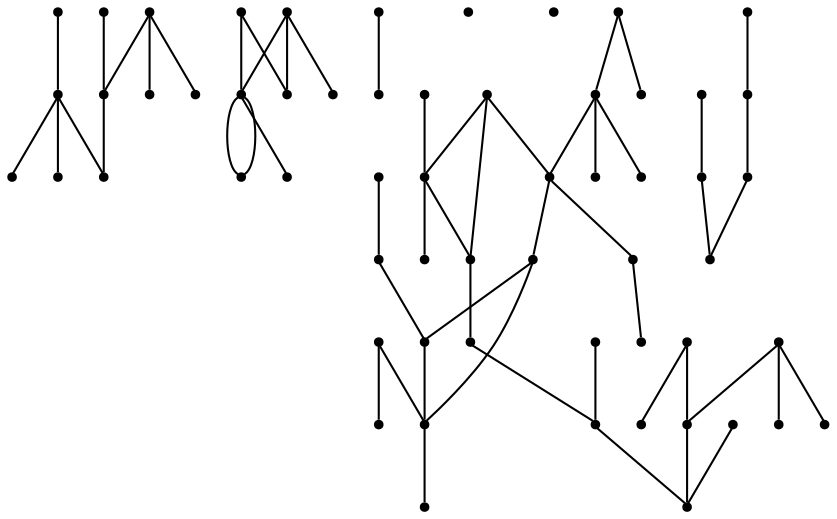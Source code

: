 graph {
  node [shape=point,comment="{\"directed\":false,\"doi\":\"10.1007/3-540-44541-2_5\",\"figure\":\"? (4)\"}"]

  v0 [pos="1716.9958114624023,1894.0271378659245"]
  v1 [pos="1702.1125157674155,1894.0271378659245"]
  v2 [pos="1702.1125157674155,1908.9129516287883"]
  v3 [pos="1687.2332890828452,1894.0271378659245"]
  v4 [pos="1687.2332890828452,1923.7944413735747"]
  v5 [pos="1672.3499933878584,1983.3290483888754"]
  v6 [pos="1657.4708938598633,1968.4432346260116"]
  v7 [pos="1642.591667175293,1968.4432346260116"]
  v8 [pos="1642.591667175293,1983.3290483888754"]
  v9 [pos="1642.591667175293,1953.5617448812252"]
  v10 [pos="1642.591667175293,1998.2105381336619"]
  v11 [pos="1627.7083714803061,1968.4432346260116"]
  v12 [pos="1612.8291447957358,1923.7944413735747"]
  v13 [pos="1612.8291447957358,1983.3290483888754"]
  v14 [pos="1612.8291447957358,1938.6760582953634"]
  v15 [pos="1597.9458491007488,1983.3290483888754"]
  v16 [pos="1597.9458491007488,1894.0271378659245"]
  v17 [pos="1597.9458491007488,1908.9129516287883"]
  v18 [pos="1583.0666224161785,1923.7944413735747"]
  v19 [pos="1583.0666224161785,1879.145648121138"]
  v20 [pos="1568.1875228881836,1923.7944413735747"]
  v21 [pos="1553.3042271931968,1879.145648121138"]
  v22 [pos="1553.3042271931968,1923.7944413735747"]
  v23 [pos="1553.3042271931968,1938.6760582953634"]
  v24 [pos="1553.3042271931968,1953.5617448812252"]
  v25 [pos="1538.4250005086265,1894.0271378659245"]
  v26 [pos="1538.4250005086265,1908.9129516287883"]
  v27 [pos="1538.4250005086265,1953.5617448812252"]
  v28 [pos="1523.5417048136394,1908.9129516287883"]
  v29 [pos="1523.5417048136394,1953.5617448812252"]
  v30 [pos="1523.5417048136394,1983.3290483888754"]
  v31 [pos="1523.5417048136394,1998.2105381336619"]
  v32 [pos="1508.662478129069,1908.9129516287883"]
  v33 [pos="1508.662478129069,1968.4432346260116"]
  v34 [pos="1493.7833786010742,1968.4432346260116"]
  v35 [pos="1478.8999557495117,1953.5617448812252"]
  v36 [pos="1478.8999557495117,1968.4432346260116"]
  v37 [pos="1478.8999557495117,1938.6760582953634"]
  v38 [pos="1464.020856221517,1953.5617448812252"]
  v39 [pos="1464.020856221517,1983.3290483888754"]
  v40 [pos="1449.13756052653,1983.3290483888754"]
  v41 [pos="1449.13756052653,1864.259834358274"]
  v42 [pos="1434.2583338419597,1864.259834358274"]
  v43 [pos="1434.2583338419597,1894.0271378659245"]
  v44 [pos="1434.2583338419597,1983.3290483888754"]
  v45 [pos="1434.2583338419597,1834.4967276916987"]
  v46 [pos="1434.2583338419597,1849.3783446134876"]
  v47 [pos="1434.2583338419597,1968.4432346260116"]
  v48 [pos="1434.2583338419597,1998.2105381336619"]
  v49 [pos="1419.3750381469727,1864.259834358274"]
  v50 [pos="1419.3750381469727,1983.3290483888754"]
  v51 [pos="1419.3750381469727,1879.145648121138"]
  v52 [pos="1404.4958114624023,1864.259834358274"]
  v53 [pos="1404.4958114624023,1894.0271378659245"]
  v54 [pos="1404.4958114624023,1879.145648121138"]
  v55 [pos="1404.4958114624023,1908.9129516287883"]
  v56 [pos="1404.4958114624023,1923.7944413735747"]
  v57 [pos="1389.6167119344077,1864.259834358274"]
  v58 [pos="1389.6167119344077,1894.0271378659245"]

  v0 -- v1 [id="-1",pos="1716.9958114624023,1894.0271378659245 1708.1250508626304,1894.0272014544255 1708.1250508626304,1894.0272014544255 1708.1250508626304,1894.0272014544255 1709.4582875569663,1894.0272014544255 1709.4582875569663,1894.0272014544255 1709.4582875569663,1894.0272014544255 1710.8333587646487,1891.6935034625883 1710.8333587646487,1891.6935034625883 1710.8333587646487,1891.6935034625883 1702.1125157674155,1894.0271378659245 1702.1125157674155,1894.0271378659245 1702.1125157674155,1894.0271378659245"]
  v57 -- v52 [id="-3",pos="1389.6167119344077,1864.259834358274 1398.4832763671875,1864.259897946775 1398.4832763671875,1864.259897946775 1398.4832763671875,1864.259897946775 1404.4958114624023,1864.259834358274 1404.4958114624023,1864.259834358274 1404.4958114624023,1864.259834358274"]
  v1 -- v4 [id="-5",pos="1702.1125157674155,1894.0271378659245 1702.1124521891277,1879.1455845326368 1702.1124521891277,1879.1455845326368 1702.1124521891277,1879.1455845326368 1731.874974568685,1879.1455845326368 1731.874974568685,1879.1455845326368 1731.874974568685,1879.1455845326368 1731.874974568685,1923.794504962076 1731.874974568685,1923.794504962076 1731.874974568685,1923.794504962076 1693.24582417806,1923.794504962076 1693.24582417806,1923.794504962076 1693.24582417806,1923.794504962076 1694.5791880289714,1923.794504962076 1694.5791880289714,1923.794504962076 1694.5791880289714,1923.794504962076 1695.9541320800784,1921.4608069702388 1695.9541320800784,1921.4608069702388 1695.9541320800784,1921.4608069702388 1687.2332890828452,1923.7944413735747 1687.2332890828452,1923.7944413735747 1687.2332890828452,1923.7944413735747"]
  v55 -- v56 [id="-6",pos="1404.4958114624023,1908.9129516287883 1402.1625518798828,1917.6350683876533 1402.1625518798828,1917.6350683876533 1402.1625518798828,1917.6350683876533 1406.8291982014975,1917.6350683876533 1406.8291982014975,1917.6350683876533 1406.8291982014975,1917.6350683876533 1402.1625518798828,1917.6350683876533 1402.1625518798828,1917.6350683876533 1402.1625518798828,1917.6350683876533 1404.4958114624023,1923.7944413735747 1404.4958114624023,1923.7944413735747 1404.4958114624023,1923.7944413735747"]
  v53 -- v54 [id="-7",pos="1404.4958114624023,1894.0271378659245 1406.8291982014975,1885.3048939300572 1406.8291982014975,1885.3048939300572 1406.8291982014975,1885.3048939300572 1402.1625518798828,1885.3048939300572 1402.1625518798828,1885.3048939300572 1402.1625518798828,1885.3048939300572 1406.8291982014975,1885.3048939300572 1406.8291982014975,1885.3048939300572 1406.8291982014975,1885.3048939300572 1404.4958114624023,1879.145648121138 1404.4958114624023,1879.145648121138 1404.4958114624023,1879.145648121138"]
  v53 -- v43 [id="-8",pos="1404.4958114624023,1894.0271378659245 1428.2457987467449,1894.0272014544255 1428.2457987467449,1894.0272014544255 1428.2457987467449,1894.0272014544255 1434.2583338419597,1894.0271378659245 1434.2583338419597,1894.0271378659245 1434.2583338419597,1894.0271378659245"]
  v52 -- v49 [id="-9",pos="1404.4958114624023,1864.259834358274 1413.2166544596355,1866.5977927796876 1413.2166544596355,1866.5977927796876 1413.2166544596355,1866.5977927796876 1413.2166544596355,1866.5977927796876 1413.2166544596355,1866.5977927796876 1413.2166544596355,1866.5977927796876 1413.2166544596355,1861.926199954938 1413.2166544596355,1861.926199954938 1413.2166544596355,1861.926199954938 1419.3750381469727,1864.259834358274 1419.3750381469727,1864.259834358274 1419.3750381469727,1864.259834358274"]
  v51 -- v49 [id="-10",pos="1419.3750381469727,1879.145648121138 1419.374974568685,1870.2733353225804 1419.374974568685,1870.2733353225804 1419.374974568685,1870.2733353225804 1419.374974568685,1871.606913368488 1419.374974568685,1871.606913368488 1419.374974568685,1871.606913368488 1421.7124938964844,1872.982078294141 1421.7124938964844,1872.982078294141 1421.7124938964844,1872.982078294141 1419.3750381469727,1864.259834358274 1419.3750381469727,1864.259834358274 1419.3750381469727,1864.259834358274"]
  v50 -- v44 [id="-11",pos="1419.3750381469727,1983.3290483888754 1428.2457987467449,1983.324787959299 1428.2457987467449,1983.324787959299 1428.2457987467449,1983.324787959299 1426.912562052409,1983.324787959299 1426.912562052409,1983.324787959299 1426.912562052409,1983.324787959299 1425.5374908447266,1985.6626827922116 1425.5374908447266,1985.6626827922116 1425.5374908447266,1985.6626827922116 1434.2583338419597,1983.3290483888754 1434.2583338419597,1983.3290483888754 1434.2583338419597,1983.3290483888754"]
  v49 -- v42 [id="-12",pos="1419.3750381469727,1864.259834358274 1428.0999501546225,1866.5977927796876 1428.0999501546225,1866.5977927796876 1428.0999501546225,1866.5977927796876 1428.0999501546225,1861.926199954938 1428.0999501546225,1861.926199954938 1428.0999501546225,1861.926199954938 1428.0999501546225,1866.5977927796876 1428.0999501546225,1866.5977927796876 1428.0999501546225,1866.5977927796876 1434.2583338419597,1864.259834358274 1434.2583338419597,1864.259834358274 1434.2583338419597,1864.259834358274"]
  v47 -- v40 [id="-13",pos="1434.2583338419597,1968.4432346260116 1404.4958750406902,1968.4432982145127 1404.4958750406902,1968.4432982145127 1404.4958750406902,1968.4432982145127 1404.4958750406902,2013.0920914669496 1404.4958750406902,2013.0920914669496 1404.4958750406902,2013.0920914669496 1449.1374969482422,2013.0920914669496 1449.1374969482422,2013.0920914669496 1449.1374969482422,2013.0920914669496 1449.1374969482422,1989.3383525121067 1449.1374969482422,1989.3383525121067 1449.1374969482422,1989.3383525121067 1449.13756052653,1983.3290483888754 1449.13756052653,1983.3290483888754 1449.13756052653,1983.3290483888754"]
  v1 -- v2 [id="-14",pos="1702.1125157674155,1894.0271378659245 1699.7791290283205,1902.7493818017915 1699.7791290283205,1902.7493818017915 1699.7791290283205,1902.7493818017915 1704.445775349935,1902.7493818017915 1704.445775349935,1902.7493818017915 1704.445775349935,1902.7493818017915 1699.7791290283205,1902.7493818017915 1699.7791290283205,1902.7493818017915 1699.7791290283205,1902.7493818017915 1702.1125157674155,1908.9129516287883 1702.1125157674155,1908.9129516287883 1702.1125157674155,1908.9129516287883"]
  v44 -- v48 [id="-15",pos="1434.2583338419597,1983.3290483888754 1431.920878092448,1992.0512923247427 1431.920878092448,1992.0512923247427 1431.920878092448,1992.0512923247427 1431.920878092448,1992.0512923247427 1431.920878092448,1992.0512923247427 1431.920878092448,1992.0512923247427 1436.5917205810547,1992.0512923247427 1436.5917205810547,1992.0512923247427 1436.5917205810547,1992.0512923247427 1434.2583338419597,1998.2105381336619 1434.2583338419597,1998.2105381336619 1434.2583338419597,1998.2105381336619"]
  v47 -- v43 [id="-16",pos="1434.2583338419597,1968.4432346260116 1436.5917205810547,1959.7211178671466 1436.5917205810547,1959.7211178671466 1436.5917205810547,1959.7211178671466 1431.920878092448,1959.7211178671466 1431.920878092448,1959.7211178671466 1431.920878092448,1959.7211178671466 1436.5917205810547,1959.7211178671466 1436.5917205810547,1959.7211178671466 1436.5917205810547,1959.7211178671466 1434.2583338419597,1894.0271378659245 1434.2583338419597,1894.0271378659245 1434.2583338419597,1894.0271378659245"]
  v46 -- v45 [id="-18",pos="1434.2583338419597,1849.3783446134876 1436.5917205810547,1840.6561006776203 1436.5917205810547,1840.6561006776203 1436.5917205810547,1840.6561006776203 1431.920878092448,1840.6561006776203 1431.920878092448,1840.6561006776203 1431.920878092448,1840.6561006776203 1436.5917205810547,1840.6561006776203 1436.5917205810547,1840.6561006776203 1436.5917205810547,1840.6561006776203 1434.2583338419597,1834.4967276916987 1434.2583338419597,1834.4967276916987 1434.2583338419597,1834.4967276916987"]
  v44 -- v40 [id="-20",pos="1434.2583338419597,1983.3290483888754 1443.1250254313152,1983.324787959299 1443.1250254313152,1983.324787959299 1443.1250254313152,1983.324787959299 1449.13756052653,1983.3290483888754 1449.13756052653,1983.3290483888754 1449.13756052653,1983.3290483888754"]
  v43 -- v25 [id="-21",pos="1434.2583338419597,1894.0271378659245 1442.9791768391929,1896.3608994462627 1442.9791768391929,1896.3608994462627 1442.9791768391929,1896.3608994462627 1442.9791768391929,1896.3608994462627 1442.9791768391929,1896.3608994462627 1442.9791768391929,1896.3608994462627 1442.9791768391929,1891.6935034625883 1442.9791768391929,1891.6935034625883 1442.9791768391929,1891.6935034625883 1538.4250005086265,1894.0271378659245 1538.4250005086265,1894.0271378659245 1538.4250005086265,1894.0271378659245"]
  v46 -- v42 [id="-22",pos="1434.2583338419597,1849.3783446134876 1431.920878092448,1858.1005885493546 1431.920878092448,1858.1005885493546 1431.920878092448,1858.1005885493546 1436.5917205810547,1858.1005885493546 1436.5917205810547,1858.1005885493546 1436.5917205810547,1858.1005885493546 1431.920878092448,1858.1005885493546 1431.920878092448,1858.1005885493546 1431.920878092448,1858.1005885493546 1434.2583338419597,1864.259834358274 1434.2583338419597,1864.259834358274 1434.2583338419597,1864.259834358274"]
  v47 -- v44 [id="-23",pos="1434.2583338419597,1968.4432346260116 1431.920878092448,1977.1654785618787 1431.920878092448,1977.1654785618787 1431.920878092448,1977.1654785618787 1431.920878092448,1977.1654785618787 1431.920878092448,1977.1654785618787 1431.920878092448,1977.1654785618787 1436.5917205810547,1977.1654785618787 1436.5917205810547,1977.1654785618787 1436.5917205810547,1977.1654785618787 1434.2583338419597,1983.3290483888754 1434.2583338419597,1983.3290483888754 1434.2583338419597,1983.3290483888754"]
  v42 -- v41 [id="-24",pos="1434.2583338419597,1864.259834358274 1442.9791768391929,1866.5977927796876 1442.9791768391929,1866.5977927796876 1442.9791768391929,1866.5977927796876 1442.9791768391929,1866.5977927796876 1442.9791768391929,1866.5977927796876 1442.9791768391929,1866.5977927796876 1442.9791768391929,1861.926199954938 1442.9791768391929,1861.926199954938 1442.9791768391929,1861.926199954938 1449.13756052653,1864.259834358274 1449.13756052653,1864.259834358274 1449.13756052653,1864.259834358274"]
  v40 -- v39 [id="-25",pos="1449.13756052653,1983.3290483888754 1458.0083211263022,1983.324787959299 1458.0083211263022,1983.324787959299 1458.0083211263022,1983.324787959299 1456.670888264974,1983.324787959299 1456.670888264974,1983.324787959299 1456.670888264974,1983.324787959299 1455.2958170572917,1985.6626827922116 1455.2958170572917,1985.6626827922116 1455.2958170572917,1985.6626827922116 1464.020856221517,1983.3290483888754 1464.020856221517,1983.3290483888754 1464.020856221517,1983.3290483888754"]
  v39 -- v30 [id="-26",pos="1464.020856221517,1983.3290483888754 1472.74169921875,1985.6626827922116 1472.74169921875,1985.6626827922116 1472.74169921875,1985.6626827922116 1472.74169921875,1985.6626827922116 1472.74169921875,1985.6626827922116 1472.74169921875,1985.6626827922116 1472.74169921875,1980.9910899674621 1472.74169921875,1980.9910899674621 1472.74169921875,1980.9910899674621 1523.5417048136394,1983.3290483888754 1523.5417048136394,1983.3290483888754 1523.5417048136394,1983.3290483888754"]
  v36 -- v29 [id="-28",pos="1478.8999557495117,1968.4432346260116 1470.1791127522788,1966.1096002226757 1470.1791127522788,1966.1096002226757 1470.1791127522788,1966.1096002226757 1470.1791127522788,1966.1096002226757 1470.1791127522788,1966.1096002226757 1470.1791127522788,1966.1096002226757 1470.1791127522788,1970.7769962063498 1470.1791127522788,1970.7769962063498 1470.1791127522788,1970.7769962063498 1449.1374969482422,1968.4432982145127 1449.1374969482422,1968.4432982145127 1449.1374969482422,1968.4432982145127 1449.1374969482422,1923.794504962076 1449.1374969482422,1923.794504962076 1449.1374969482422,1923.794504962076 1523.5416412353516,1923.794504962076 1523.5416412353516,1923.794504962076 1523.5416412353516,1923.794504962076 1523.5417048136394,1953.5617448812252 1523.5417048136394,1953.5617448812252 1523.5417048136394,1953.5617448812252"]
  v35 -- v37 [id="-29",pos="1478.8999557495117,1953.5617448812252 1481.233342488607,1944.8353041042828 1481.233342488607,1944.8353041042828 1481.233342488607,1944.8353041042828 1476.5666961669922,1944.8353041042828 1476.5666961669922,1944.8353041042828 1476.5666961669922,1944.8353041042828 1481.233342488607,1944.8353041042828 1481.233342488607,1944.8353041042828 1481.233342488607,1944.8353041042828 1478.8999557495117,1938.6760582953634 1478.8999557495117,1938.6760582953634 1478.8999557495117,1938.6760582953634"]
  v35 -- v36 [id="-30",pos="1478.8999557495117,1953.5617448812252 1478.9000193277996,1962.4298608387073 1478.9000193277996,1962.4298608387073 1478.9000193277996,1962.4298608387073 1478.9000193277996,1961.0962827928 1478.9000193277996,1961.0962827928 1478.9000193277996,1961.0962827928 1476.5666961669922,1959.7211178671466 1476.5666961669922,1959.7211178671466 1476.5666961669922,1959.7211178671466 1478.8999557495117,1968.4432346260116 1478.8999557495117,1968.4432346260116 1478.8999557495117,1968.4432346260116"]
  v34 -- v33 [id="-31",pos="1493.7833786010742,1968.4432346260116 1502.5042215983074,1970.7769962063498 1502.5042215983074,1970.7769962063498 1502.5042215983074,1970.7769962063498 1502.5042215983074,1966.1096002226757 1502.5042215983074,1966.1096002226757 1502.5042215983074,1966.1096002226757 1502.5042215983074,1970.7769962063498 1502.5042215983074,1970.7769962063498 1502.5042215983074,1970.7769962063498 1508.662478129069,1968.4432346260116 1508.662478129069,1968.4432346260116 1508.662478129069,1968.4432346260116"]
  v32 -- v28 [id="-32",pos="1508.662478129069,1908.9129516287883 1517.5291697184246,1908.908691199212 1517.5291697184246,1908.908691199212 1517.5291697184246,1908.908691199212 1523.5417048136394,1908.9129516287883 1523.5417048136394,1908.9129516287883 1523.5417048136394,1908.9129516287883"]
  v1 -- v3 [id="-34",pos="1702.1125157674155,1894.0271378659245 1693.24582417806,1894.0272014544255 1693.24582417806,1894.0272014544255 1693.24582417806,1894.0272014544255 1694.5791880289714,1894.0272014544255 1694.5791880289714,1894.0272014544255 1694.5791880289714,1894.0272014544255 1695.9541320800784,1891.6935034625883 1695.9541320800784,1891.6935034625883 1695.9541320800784,1891.6935034625883 1687.2332890828452,1894.0271378659245 1687.2332890828452,1894.0271378659245 1687.2332890828452,1894.0271378659245"]
  v34 -- v36 [id="-35",pos="1493.7833786010742,1968.4432346260116 1485.058339436849,1966.1096002226757 1485.058339436849,1966.1096002226757 1485.058339436849,1966.1096002226757 1485.058339436849,1970.7769962063498 1485.058339436849,1970.7769962063498 1485.058339436849,1970.7769962063498 1485.058339436849,1966.1096002226757 1485.058339436849,1966.1096002226757 1485.058339436849,1966.1096002226757 1478.8999557495117,1968.4432346260116 1478.8999557495117,1968.4432346260116 1478.8999557495117,1968.4432346260116"]
  v31 -- v30 [id="-36",pos="1523.5417048136394,1998.2105381336619 1523.5416412353516,1989.3383525121067 1523.5416412353516,1989.3383525121067 1523.5416412353516,1989.3383525121067 1523.5416412353516,1990.6760002220874 1523.5416412353516,1990.6760002220874 1523.5416412353516,1990.6760002220874 1525.874964396159,1992.0512923247427 1525.874964396159,1992.0512923247427 1525.874964396159,1992.0512923247427 1523.5417048136394,1983.3290483888754 1523.5417048136394,1983.3290483888754 1523.5417048136394,1983.3290483888754"]
  v30 -- v29 [id="-37",pos="1523.5417048136394,1983.3290483888754 1525.874964396159,1974.602607611933 1525.874964396159,1974.602607611933 1525.874964396159,1974.602607611933 1521.2083180745444,1974.602607611933 1521.2083180745444,1974.602607611933 1521.2083180745444,1974.602607611933 1525.874964396159,1974.602607611933 1525.874964396159,1974.602607611933 1525.874964396159,1974.602607611933 1523.5417048136394,1953.5617448812252 1523.5417048136394,1953.5617448812252 1523.5417048136394,1953.5617448812252"]
  v28 -- v26 [id="-39",pos="1523.5417048136394,1908.9129516287883 1532.2625478108725,1911.2465860321242 1532.2625478108725,1911.2465860321242 1532.2625478108725,1911.2465860321242 1532.2625478108725,1911.2465860321242 1532.2625478108725,1911.2465860321242 1532.2625478108725,1911.2465860321242 1532.2625478108725,1906.5749932073747 1532.2625478108725,1906.5749932073747 1532.2625478108725,1906.5749932073747 1538.4250005086265,1908.9129516287883 1538.4250005086265,1908.9129516287883 1538.4250005086265,1908.9129516287883"]
  v27 -- v29 [id="-40",pos="1538.4250005086265,1953.5617448812252 1529.5541127522788,1953.561681292724 1529.5541127522788,1953.561681292724 1529.5541127522788,1953.561681292724 1530.8874766031902,1953.561681292724 1530.8874766031902,1953.561681292724 1530.8874766031902,1953.561681292724 1532.2625478108725,1951.223913636814 1532.2625478108725,1951.223913636814 1532.2625478108725,1951.223913636814 1523.5417048136394,1953.5617448812252 1523.5417048136394,1953.5617448812252 1523.5417048136394,1953.5617448812252"]
  v26 -- v22 [id="-41",pos="1538.4250005086265,1908.9129516287883 1547.1458435058594,1911.2465860321242 1547.1458435058594,1911.2465860321242 1547.1458435058594,1911.2465860321242 1547.1458435058594,1906.5749932073747 1547.1458435058594,1906.5749932073747 1547.1458435058594,1906.5749932073747 1547.1458435058594,1911.2465860321242 1547.1458435058594,1911.2465860321242 1547.1458435058594,1911.2465860321242 1551.4625549316406,1908.908691199212 1551.4625549316406,1908.908691199212 1551.4625549316406,1908.908691199212 1551.4625549316406,1892.1851697534028 1551.4625549316406,1892.1851697534028 1551.4625549316406,1892.1851697534028 1584.90842183431,1892.1851697534028 1584.90842183431,1892.1851697534028 1584.90842183431,1892.1851697534028 1584.90842183431,1910.7505957232324 1584.90842183431,1910.7505957232324 1584.90842183431,1910.7505957232324 1551.4625549316406,1910.7505957232324 1551.4625549316406,1910.7505957232324 1551.4625549316406,1910.7505957232324 1553.304163614909,1917.7809404092684 1553.304163614909,1917.7809404092684 1553.304163614909,1917.7809404092684 1553.304163614909,1916.447489540363 1553.304163614909,1916.447489540363 1553.304163614909,1916.447489540363 1550.9708404541016,1915.0721974377077 1550.9708404541016,1915.0721974377077 1550.9708404541016,1915.0721974377077 1553.3042271931968,1923.7944413735747 1553.3042271931968,1923.7944413735747 1553.3042271931968,1923.7944413735747"]
  v25 -- v21 [id="-42",pos="1538.4250005086265,1894.0271378659245 1547.1458435058594,1896.3608994462627 1547.1458435058594,1896.3608994462627 1547.1458435058594,1896.3608994462627 1547.1458435058594,1896.3608994462627 1547.1458435058594,1896.3608994462627 1547.1458435058594,1896.3608994462627 1547.1458435058594,1891.6935034625883 1547.1458435058594,1891.6935034625883 1547.1458435058594,1891.6935034625883 1551.4625549316406,1894.0272014544255 1551.4625549316406,1894.0272014544255 1551.4625549316406,1894.0272014544255 1553.304163614909,1885.1590219084421 1553.304163614909,1885.1590219084421 1553.304163614909,1885.1590219084421 1553.304163614909,1886.4925999543498 1553.304163614909,1886.4925999543498 1553.304163614909,1886.4925999543498 1555.6374867757163,1887.867892057005 1555.6374867757163,1887.867892057005 1555.6374867757163,1887.867892057005 1553.3042271931968,1879.145648121138 1553.3042271931968,1879.145648121138 1553.3042271931968,1879.145648121138"]
  v23 -- v22 [id="-43",pos="1553.3042271931968,1938.6760582953634 1555.6374867757163,1929.9538143594964 1555.6374867757163,1929.9538143594964 1555.6374867757163,1929.9538143594964 1550.9708404541016,1929.9538143594964 1550.9708404541016,1929.9538143594964 1550.9708404541016,1929.9538143594964 1555.6374867757163,1929.9538143594964 1555.6374867757163,1929.9538143594964 1555.6374867757163,1929.9538143594964 1553.3042271931968,1923.7944413735747 1553.3042271931968,1923.7944413735747 1553.3042271931968,1923.7944413735747"]
  v24 -- v23 [id="-44",pos="1553.3042271931968,1953.5617448812252 1553.304163614909,1944.6894320826677 1553.304163614909,1944.6894320826677 1553.304163614909,1944.6894320826677 1553.304163614909,1946.0230101285752 1553.304163614909,1946.0230101285752 1553.304163614909,1946.0230101285752 1555.6374867757163,1947.4023718953035 1555.6374867757163,1947.4023718953035 1555.6374867757163,1947.4023718953035 1553.3042271931968,1938.6760582953634 1553.3042271931968,1938.6760582953634 1553.3042271931968,1938.6760582953634"]
  v18 -- v20 [id="-45",pos="1583.0666224161785,1923.7944413735747 1574.3457794189453,1921.4608069702388 1574.3457794189453,1921.4608069702388 1574.3457794189453,1921.4608069702388 1574.3457794189453,1921.4608069702388 1574.3457794189453,1921.4608069702388 1574.3457794189453,1921.4608069702388 1574.3457794189453,1926.1282029539132 1574.3457794189453,1926.1282029539132 1574.3457794189453,1926.1282029539132 1568.1875228881836,1923.7944413735747 1568.1875228881836,1923.7944413735747 1568.1875228881836,1923.7944413735747"]
  v18 -- v17 [id="-47",pos="1583.0666224161785,1923.7944413735747 1585.4000091552734,1915.0721974377077 1585.4000091552734,1915.0721974377077 1585.4000091552734,1915.0721974377077 1580.733362833659,1915.0721974377077 1580.733362833659,1915.0721974377077 1580.733362833659,1915.0721974377077 1585.4000091552734,1915.0721974377077 1585.4000091552734,1915.0721974377077 1585.4000091552734,1915.0721974377077 1583.0666859944663,1910.750722900235 1583.0666859944663,1910.750722900235 1583.0666859944663,1910.750722900235 1591.933314005534,1908.908691199212 1591.933314005534,1908.908691199212 1591.933314005534,1908.908691199212 1590.5999501546225,1908.908691199212 1590.5999501546225,1908.908691199212 1590.5999501546225,1908.908691199212 1589.2250061035156,1911.2465860321242 1589.2250061035156,1911.2465860321242 1589.2250061035156,1911.2465860321242 1597.9458491007488,1908.9129516287883 1597.9458491007488,1908.9129516287883 1597.9458491007488,1908.9129516287883"]
  v18 -- v12 [id="-48",pos="1583.0666224161785,1923.7944413735747 1606.816609700521,1923.794504962076 1606.816609700521,1923.794504962076 1606.816609700521,1923.794504962076 1612.8291447957358,1923.7944413735747 1612.8291447957358,1923.7944413735747 1612.8291447957358,1923.7944413735747"]
  v55 -- v53 [id="-49",pos="1404.4958114624023,1908.9129516287883 1406.8291982014975,1900.186510851846 1406.8291982014975,1900.186510851846 1406.8291982014975,1900.186510851846 1406.8291982014975,1900.186510851846 1406.8291982014975,1900.186510851846 1406.8291982014975,1900.186510851846 1402.1625518798828,1900.186510851846 1402.1625518798828,1900.186510851846 1402.1625518798828,1900.186510851846 1404.4958114624023,1894.0271378659245 1404.4958114624023,1894.0271378659245 1404.4958114624023,1894.0271378659245"]
  v15 -- v13 [id="-50",pos="1597.9458491007488,1983.3290483888754 1606.816609700521,1983.324787959299 1606.816609700521,1983.324787959299 1606.816609700521,1983.324787959299 1605.4791768391929,1983.324787959299 1605.4791768391929,1983.324787959299 1605.4791768391929,1983.324787959299 1604.1041056315105,1985.6626827922116 1604.1041056315105,1985.6626827922116 1604.1041056315105,1985.6626827922116 1612.8291447957358,1983.3290483888754 1612.8291447957358,1983.3290483888754 1612.8291447957358,1983.3290483888754"]
  v12 -- v4 [id="-54",pos="1612.8291447957358,1923.7944413735747 1621.549987792969,1926.1282029539132 1621.549987792969,1926.1282029539132 1621.549987792969,1926.1282029539132 1621.549987792969,1926.1282029539132 1621.549987792969,1926.1282029539132 1621.549987792969,1926.1282029539132 1621.549987792969,1921.4608069702388 1621.549987792969,1921.4608069702388 1621.549987792969,1921.4608069702388 1687.2332890828452,1923.7944413735747 1687.2332890828452,1923.7944413735747 1687.2332890828452,1923.7944413735747"]
  v11 -- v5 [id="-56",pos="1627.7083714803061,1968.4432346260116 1630.0416310628257,1959.7211178671466 1630.0416310628257,1959.7211178671466 1630.0416310628257,1959.7211178671466 1625.3749847412112,1959.7211178671466 1625.3749847412112,1959.7211178671466 1625.3749847412112,1959.7211178671466 1630.0416310628257,1959.7211178671466 1630.0416310628257,1959.7211178671466 1630.0416310628257,1959.7211178671466 1627.7083079020183,1938.6759947068624 1627.7083079020183,1938.6759947068624 1627.7083079020183,1938.6759947068624 1672.350056966146,1938.6759947068624 1672.350056966146,1938.6759947068624 1672.350056966146,1938.6759947068624 1672.3499933878584,1983.3290483888754 1672.3499933878584,1983.3290483888754 1672.3499933878584,1983.3290483888754"]
  v11 -- v7 [id="-57",pos="1627.7083714803061,1968.4432346260116 1636.4292144775393,1970.7769962063498 1636.4292144775393,1970.7769962063498 1636.4292144775393,1970.7769962063498 1636.4292144775393,1966.1096002226757 1636.4292144775393,1966.1096002226757 1636.4292144775393,1966.1096002226757 1636.4292144775393,1970.7769962063498 1636.4292144775393,1970.7769962063498 1636.4292144775393,1970.7769962063498 1642.591667175293,1968.4432346260116 1642.591667175293,1968.4432346260116 1642.591667175293,1968.4432346260116"]
  v8 -- v10 [id="-59",pos="1642.591667175293,1983.3290483888754 1640.2542114257815,1992.0512923247427 1640.2542114257815,1992.0512923247427 1640.2542114257815,1992.0512923247427 1644.9250539143882,1992.0512923247427 1644.9250539143882,1992.0512923247427 1644.9250539143882,1992.0512923247427 1640.2542114257815,1992.0512923247427 1640.2542114257815,1992.0512923247427 1640.2542114257815,1992.0512923247427 1642.591667175293,1998.2105381336619 1642.591667175293,1998.2105381336619 1642.591667175293,1998.2105381336619"]
  v8 -- v5 [id="-62",pos="1642.591667175293,1983.3290483888754 1666.3374582926433,1983.324787959299 1666.3374582926433,1983.324787959299 1666.3374582926433,1983.324787959299 1672.3499933878584,1983.3290483888754 1672.3499933878584,1983.3290483888754 1672.3499933878584,1983.3290483888754"]
  v14 -- v12 [id="-63",pos="1612.8291447957358,1938.6760582953634 1615.1625315348308,1929.9538143594964 1615.1625315348308,1929.9538143594964 1615.1625315348308,1929.9538143594964 1615.1625315348308,1929.9538143594964 1615.1625315348308,1929.9538143594964 1615.1625315348308,1929.9538143594964 1610.491689046224,1929.9538143594964 1610.491689046224,1929.9538143594964 1610.491689046224,1929.9538143594964 1612.8291447957358,1923.7944413735747 1612.8291447957358,1923.7944413735747 1612.8291447957358,1923.7944413735747"]
  v7 -- v6 [id="-65",pos="1642.591667175293,1968.4432346260116 1651.3125101725261,1970.7769962063498 1651.3125101725261,1970.7769962063498 1651.3125101725261,1970.7769962063498 1651.3125101725261,1966.1096002226757 1651.3125101725261,1966.1096002226757 1651.3125101725261,1966.1096002226757 1651.3125101725261,1970.7769962063498 1651.3125101725261,1970.7769962063498 1651.3125101725261,1970.7769962063498 1657.4708938598633,1968.4432346260116 1657.4708938598633,1968.4432346260116 1657.4708938598633,1968.4432346260116"]
  v53 -- v58 [id="-4",pos="1404.4958114624023,1894.0271378659245 1389.6167119344077,1894.0271378659245 1389.6167119344077,1894.0271378659245 1389.6167119344077,1894.0271378659245"]
  v43 -- v51 [id="-17",pos="1434.2583338419597,1894.0271378659245 1434.2582702636719,1870.2733353225804 1434.2582702636719,1870.2733353225804 1434.2582702636719,1870.2733353225804 1434.2582702636719,1871.606913368488 1434.2582702636719,1871.606913368488 1434.2582702636719,1871.606913368488 1419.3750381469727,1879.145648121138 1419.3750381469727,1879.145648121138 1419.3750381469727,1879.145648121138"]
  v42 -- v51 [id="-19",pos="1434.2583338419597,1864.259834358274 1419.3750381469727,1879.145648121138 1419.3750381469727,1879.145648121138 1419.3750381469727,1879.145648121138"]
  v35 -- v38 [id="-33",pos="1478.8999557495117,1953.5617448812252 1464.020856221517,1953.5617448812252 1464.020856221517,1953.5617448812252 1464.020856221517,1953.5617448812252"]
  v7 -- v6 [id="-60",pos="1642.591667175293,1968.4432346260116 1642.5875345865886,1977.3113505834938 1642.5875345865886,1977.3113505834938 1642.5875345865886,1977.3113505834938 1642.5875345865886,1975.9777725375864 1642.5875345865886,1975.9777725375864 1642.5875345865886,1975.9777725375864 1657.4708938598633,1968.4432346260116 1657.4708938598633,1968.4432346260116 1657.4708938598633,1968.4432346260116"]
  v8 -- v7 [id="-72",pos="1642.591667175293,1983.3290483888754 1642.591667175293,1968.4432346260116 1642.591667175293,1968.4432346260116 1642.591667175293,1968.4432346260116"]
  v7 -- v9 [id="-73",pos="1642.591667175293,1968.4432346260116 1642.591667175293,1953.5617448812252 1642.591667175293,1953.5617448812252 1642.591667175293,1953.5617448812252"]
}